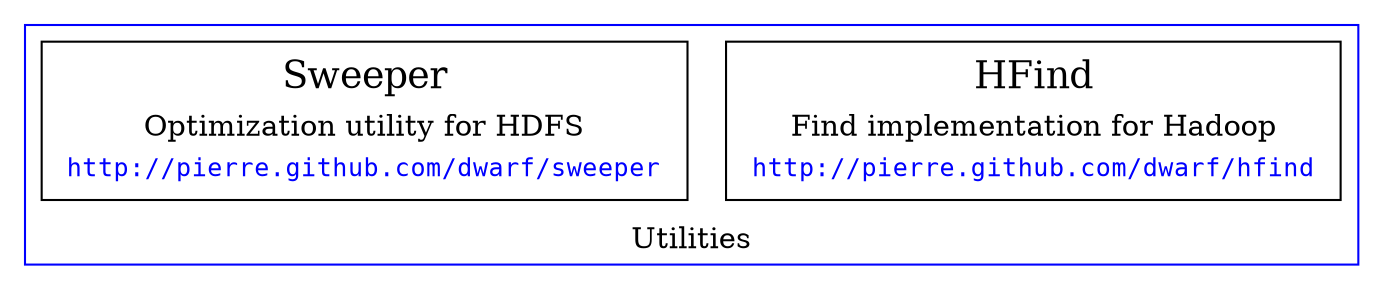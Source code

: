 digraph g {
    rankdir = BT;
    node [shape = box];

    subgraph cluster_utils {
        label = "Utilities";
        color = blue;
        hfind [
           label=<<TABLE BORDER="0">
               <TR><TD><FONT POINT-SIZE="18">HFind</FONT></TD></TR>
               <TR><TD>Find implementation for Hadoop</TD></TR>
               <TR><TD HREF="http://pierre.github.com/dwarf/hfind"><FONT POINT-SIZE="12" FACE="Courier" COLOR="blue">http://pierre.github.com/dwarf/hfind</FONT></TD></TR>
              </TABLE>>];
        sweeper [
           label=<<TABLE BORDER="0">
               <TR><TD><FONT POINT-SIZE="18">Sweeper</FONT></TD></TR>
               <TR><TD>Optimization utility for HDFS</TD></TR>
               <TR><TD HREF="http://pierre.github.com/dwarf/sweeper"><FONT POINT-SIZE="12" FACE="Courier" COLOR="blue">http://pierre.github.com/dwarf/sweeper</FONT></TD></TR>
              </TABLE>>];
    }
}
